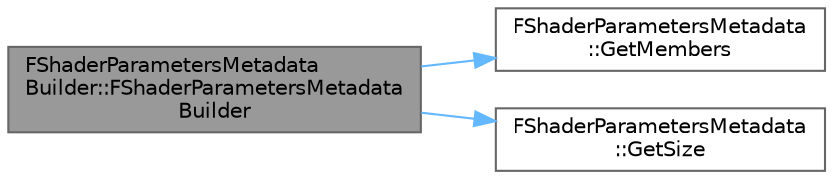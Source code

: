 digraph "FShaderParametersMetadataBuilder::FShaderParametersMetadataBuilder"
{
 // INTERACTIVE_SVG=YES
 // LATEX_PDF_SIZE
  bgcolor="transparent";
  edge [fontname=Helvetica,fontsize=10,labelfontname=Helvetica,labelfontsize=10];
  node [fontname=Helvetica,fontsize=10,shape=box,height=0.2,width=0.4];
  rankdir="LR";
  Node1 [id="Node000001",label="FShaderParametersMetadata\lBuilder::FShaderParametersMetadata\lBuilder",height=0.2,width=0.4,color="gray40", fillcolor="grey60", style="filled", fontcolor="black",tooltip=" "];
  Node1 -> Node2 [id="edge1_Node000001_Node000002",color="steelblue1",style="solid",tooltip=" "];
  Node2 [id="Node000002",label="FShaderParametersMetadata\l::GetMembers",height=0.2,width=0.4,color="grey40", fillcolor="white", style="filled",URL="$d7/d24/classFShaderParametersMetadata.html#ae5c3dfde4afa50a1b1d4d500303fcf86",tooltip=" "];
  Node1 -> Node3 [id="edge2_Node000001_Node000003",color="steelblue1",style="solid",tooltip=" "];
  Node3 [id="Node000003",label="FShaderParametersMetadata\l::GetSize",height=0.2,width=0.4,color="grey40", fillcolor="white", style="filled",URL="$d7/d24/classFShaderParametersMetadata.html#afcddddaf7292f5073cb6837991ddba76",tooltip=" "];
}
